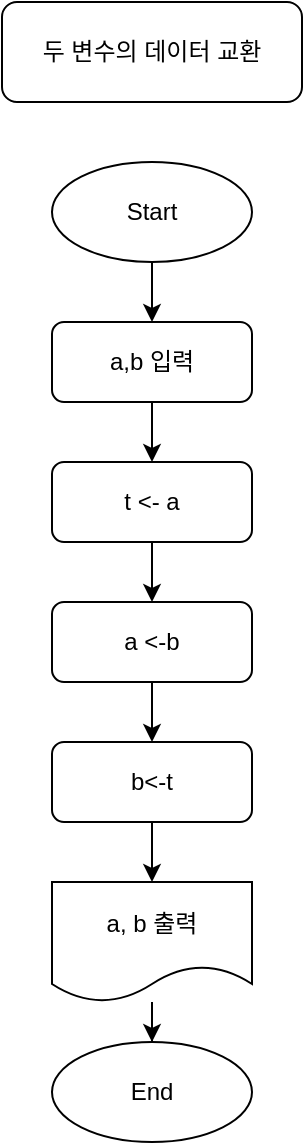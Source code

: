 <mxfile version="16.5.1" type="device"><diagram id="ZXnJGroOBC2PJkx5egHK" name="페이지-1"><mxGraphModel dx="510" dy="649" grid="1" gridSize="10" guides="1" tooltips="1" connect="1" arrows="1" fold="1" page="1" pageScale="1" pageWidth="827" pageHeight="1169" math="0" shadow="0"><root><mxCell id="0"/><mxCell id="1" parent="0"/><mxCell id="cmHENneutUQGmnEoYj2G-1" value="두 변수의 데이터 교환" style="rounded=1;whiteSpace=wrap;html=1;" vertex="1" parent="1"><mxGeometry x="40" y="50" width="150" height="50" as="geometry"/></mxCell><mxCell id="cmHENneutUQGmnEoYj2G-12" style="edgeStyle=orthogonalEdgeStyle;rounded=0;orthogonalLoop=1;jettySize=auto;html=1;entryX=0.5;entryY=0;entryDx=0;entryDy=0;" edge="1" parent="1" source="cmHENneutUQGmnEoYj2G-2" target="cmHENneutUQGmnEoYj2G-3"><mxGeometry relative="1" as="geometry"/></mxCell><mxCell id="cmHENneutUQGmnEoYj2G-2" value="Start" style="ellipse;whiteSpace=wrap;html=1;" vertex="1" parent="1"><mxGeometry x="65" y="130" width="100" height="50" as="geometry"/></mxCell><mxCell id="cmHENneutUQGmnEoYj2G-11" style="edgeStyle=orthogonalEdgeStyle;rounded=0;orthogonalLoop=1;jettySize=auto;html=1;exitX=0.5;exitY=1;exitDx=0;exitDy=0;entryX=0.5;entryY=0;entryDx=0;entryDy=0;" edge="1" parent="1" source="cmHENneutUQGmnEoYj2G-3" target="cmHENneutUQGmnEoYj2G-5"><mxGeometry relative="1" as="geometry"/></mxCell><mxCell id="cmHENneutUQGmnEoYj2G-3" value="a,b 입력" style="rounded=1;whiteSpace=wrap;html=1;" vertex="1" parent="1"><mxGeometry x="65" y="210" width="100" height="40" as="geometry"/></mxCell><mxCell id="cmHENneutUQGmnEoYj2G-4" value="End" style="ellipse;whiteSpace=wrap;html=1;" vertex="1" parent="1"><mxGeometry x="65" y="570" width="100" height="50" as="geometry"/></mxCell><mxCell id="cmHENneutUQGmnEoYj2G-13" style="edgeStyle=orthogonalEdgeStyle;rounded=0;orthogonalLoop=1;jettySize=auto;html=1;entryX=0.5;entryY=0;entryDx=0;entryDy=0;" edge="1" parent="1" source="cmHENneutUQGmnEoYj2G-5" target="cmHENneutUQGmnEoYj2G-6"><mxGeometry relative="1" as="geometry"/></mxCell><mxCell id="cmHENneutUQGmnEoYj2G-5" value="t &amp;lt;- a" style="rounded=1;whiteSpace=wrap;html=1;" vertex="1" parent="1"><mxGeometry x="65" y="280" width="100" height="40" as="geometry"/></mxCell><mxCell id="cmHENneutUQGmnEoYj2G-15" style="edgeStyle=orthogonalEdgeStyle;rounded=0;orthogonalLoop=1;jettySize=auto;html=1;" edge="1" parent="1" source="cmHENneutUQGmnEoYj2G-6" target="cmHENneutUQGmnEoYj2G-7"><mxGeometry relative="1" as="geometry"/></mxCell><mxCell id="cmHENneutUQGmnEoYj2G-6" value="a &amp;lt;-b" style="rounded=1;whiteSpace=wrap;html=1;" vertex="1" parent="1"><mxGeometry x="65" y="350" width="100" height="40" as="geometry"/></mxCell><mxCell id="cmHENneutUQGmnEoYj2G-16" style="edgeStyle=orthogonalEdgeStyle;rounded=0;orthogonalLoop=1;jettySize=auto;html=1;" edge="1" parent="1" source="cmHENneutUQGmnEoYj2G-7" target="cmHENneutUQGmnEoYj2G-9"><mxGeometry relative="1" as="geometry"/></mxCell><mxCell id="cmHENneutUQGmnEoYj2G-7" value="b&amp;lt;-t" style="rounded=1;whiteSpace=wrap;html=1;" vertex="1" parent="1"><mxGeometry x="65" y="420" width="100" height="40" as="geometry"/></mxCell><mxCell id="cmHENneutUQGmnEoYj2G-8" style="edgeStyle=orthogonalEdgeStyle;rounded=0;orthogonalLoop=1;jettySize=auto;html=1;exitX=0.5;exitY=1;exitDx=0;exitDy=0;" edge="1" parent="1" source="cmHENneutUQGmnEoYj2G-6" target="cmHENneutUQGmnEoYj2G-6"><mxGeometry relative="1" as="geometry"/></mxCell><mxCell id="cmHENneutUQGmnEoYj2G-17" style="edgeStyle=orthogonalEdgeStyle;rounded=0;orthogonalLoop=1;jettySize=auto;html=1;" edge="1" parent="1" source="cmHENneutUQGmnEoYj2G-9" target="cmHENneutUQGmnEoYj2G-4"><mxGeometry relative="1" as="geometry"/></mxCell><mxCell id="cmHENneutUQGmnEoYj2G-9" value="a, b 출력" style="shape=document;whiteSpace=wrap;html=1;boundedLbl=1;" vertex="1" parent="1"><mxGeometry x="65" y="490" width="100" height="60" as="geometry"/></mxCell></root></mxGraphModel></diagram></mxfile>